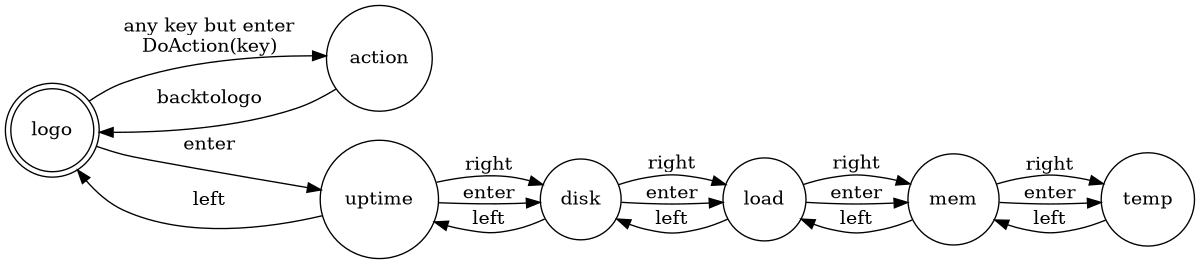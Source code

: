 digraph finite_state_machine {
  rankdir=LR;
  size="8,5"
  node [shape = doublecircle]; logo;
  node [shape = circle];
  
        logo -> action [ label = "any key but enter\nDoAction(key)"]
        action -> logo [ label = "backtologo" ]
        logo -> uptime [ label = "enter"]

        uptime -> logo [ label = "left" ]
        uptime -> disk [ label = "right" ]
        uptime -> disk [ label = "enter" ]

        disk -> uptime [ label = "left" ]
        disk -> load [ label = "right" ]
        disk -> load [ label = "enter" ]

        load -> disk [ label = "left" ]
        load -> mem [ label = "right" ]
        load -> mem [ label = "enter" ]
        
        mem -> load [ label = "left" ]
        mem -> temp [ label = "right" ]
        mem -> temp [ label = "enter" ]

        temp -> mem [ label = "left" ]
     
   
}
